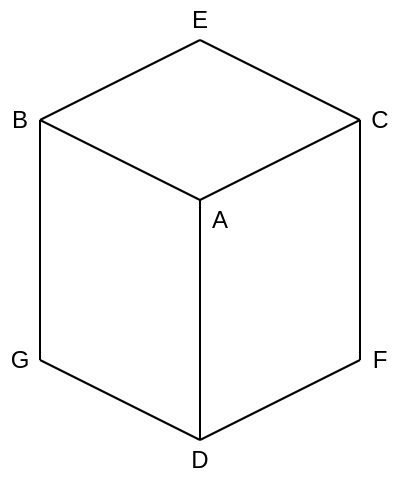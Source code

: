 <mxfile version="16.5.2" type="device"><diagram id="_c-jluAhfx_kgPv7KN8i" name="Page-1"><mxGraphModel dx="587" dy="516" grid="1" gridSize="10" guides="1" tooltips="1" connect="1" arrows="1" fold="1" page="1" pageScale="1" pageWidth="225" pageHeight="275" math="0" shadow="0"><root><mxCell id="0"/><mxCell id="1" parent="0"/><mxCell id="_P-QnC3Qy20Uhr5xZoNY-1" value="" style="endArrow=none;html=1;rounded=0;fontFamily=Helvetica;fontSize=12;" edge="1" parent="1"><mxGeometry width="50" height="50" relative="1" as="geometry"><mxPoint x="40" y="80" as="sourcePoint"/><mxPoint x="120" y="40" as="targetPoint"/></mxGeometry></mxCell><mxCell id="_P-QnC3Qy20Uhr5xZoNY-2" value="" style="endArrow=none;html=1;rounded=0;fontFamily=Helvetica;fontSize=12;" edge="1" parent="1"><mxGeometry width="50" height="50" relative="1" as="geometry"><mxPoint x="120" y="120" as="sourcePoint"/><mxPoint x="200" y="80" as="targetPoint"/></mxGeometry></mxCell><mxCell id="_P-QnC3Qy20Uhr5xZoNY-3" value="" style="endArrow=none;html=1;rounded=0;fontFamily=Helvetica;fontSize=12;" edge="1" parent="1"><mxGeometry width="50" height="50" relative="1" as="geometry"><mxPoint x="200" y="80" as="sourcePoint"/><mxPoint x="120" y="40" as="targetPoint"/></mxGeometry></mxCell><mxCell id="_P-QnC3Qy20Uhr5xZoNY-4" value="" style="endArrow=none;html=1;rounded=0;fontFamily=Helvetica;fontSize=12;" edge="1" parent="1"><mxGeometry width="50" height="50" relative="1" as="geometry"><mxPoint x="120" y="120" as="sourcePoint"/><mxPoint x="40" y="80" as="targetPoint"/></mxGeometry></mxCell><mxCell id="_P-QnC3Qy20Uhr5xZoNY-5" value="" style="endArrow=none;html=1;rounded=0;fontFamily=Helvetica;fontSize=12;" edge="1" parent="1"><mxGeometry width="50" height="50" relative="1" as="geometry"><mxPoint x="120" y="240" as="sourcePoint"/><mxPoint x="200" y="200" as="targetPoint"/></mxGeometry></mxCell><mxCell id="_P-QnC3Qy20Uhr5xZoNY-6" value="" style="endArrow=none;html=1;rounded=0;fontFamily=Helvetica;fontSize=12;" edge="1" parent="1"><mxGeometry width="50" height="50" relative="1" as="geometry"><mxPoint x="120" y="240" as="sourcePoint"/><mxPoint x="40" y="200" as="targetPoint"/></mxGeometry></mxCell><mxCell id="_P-QnC3Qy20Uhr5xZoNY-7" value="" style="endArrow=none;html=1;rounded=0;fontFamily=Helvetica;fontSize=12;" edge="1" parent="1"><mxGeometry width="50" height="50" relative="1" as="geometry"><mxPoint x="40" y="200" as="sourcePoint"/><mxPoint x="40" y="80" as="targetPoint"/></mxGeometry></mxCell><mxCell id="_P-QnC3Qy20Uhr5xZoNY-8" value="" style="endArrow=none;html=1;rounded=0;fontFamily=Helvetica;fontSize=12;" edge="1" parent="1"><mxGeometry width="50" height="50" relative="1" as="geometry"><mxPoint x="120" y="240" as="sourcePoint"/><mxPoint x="120" y="120" as="targetPoint"/></mxGeometry></mxCell><mxCell id="_P-QnC3Qy20Uhr5xZoNY-9" value="" style="endArrow=none;html=1;rounded=0;fontFamily=Helvetica;fontSize=12;" edge="1" parent="1"><mxGeometry width="50" height="50" relative="1" as="geometry"><mxPoint x="200" y="200" as="sourcePoint"/><mxPoint x="200" y="80" as="targetPoint"/></mxGeometry></mxCell><mxCell id="_P-QnC3Qy20Uhr5xZoNY-10" value="E" style="text;html=1;strokeColor=none;fillColor=none;align=center;verticalAlign=middle;whiteSpace=wrap;rounded=0;fontFamily=Helvetica;fontSize=12;" vertex="1" parent="1"><mxGeometry x="110" y="20" width="20" height="20" as="geometry"/></mxCell><mxCell id="_P-QnC3Qy20Uhr5xZoNY-11" value="B" style="text;html=1;strokeColor=none;fillColor=none;align=center;verticalAlign=middle;whiteSpace=wrap;rounded=0;fontFamily=Helvetica;fontSize=12;" vertex="1" parent="1"><mxGeometry x="20" y="70" width="20" height="20" as="geometry"/></mxCell><mxCell id="_P-QnC3Qy20Uhr5xZoNY-12" value="A" style="text;html=1;strokeColor=none;fillColor=none;align=center;verticalAlign=middle;whiteSpace=wrap;rounded=0;fontFamily=Helvetica;fontSize=12;" vertex="1" parent="1"><mxGeometry x="120" y="120" width="20" height="20" as="geometry"/></mxCell><mxCell id="_P-QnC3Qy20Uhr5xZoNY-13" value="G" style="text;html=1;strokeColor=none;fillColor=none;align=center;verticalAlign=middle;whiteSpace=wrap;rounded=0;fontFamily=Helvetica;fontSize=12;" vertex="1" parent="1"><mxGeometry x="20" y="190" width="20" height="20" as="geometry"/></mxCell><mxCell id="_P-QnC3Qy20Uhr5xZoNY-14" value="D" style="text;html=1;strokeColor=none;fillColor=none;align=center;verticalAlign=middle;whiteSpace=wrap;rounded=0;fontFamily=Helvetica;fontSize=12;" vertex="1" parent="1"><mxGeometry x="110" y="240" width="20" height="20" as="geometry"/></mxCell><mxCell id="_P-QnC3Qy20Uhr5xZoNY-15" value="C" style="text;html=1;strokeColor=none;fillColor=none;align=center;verticalAlign=middle;whiteSpace=wrap;rounded=0;fontFamily=Helvetica;fontSize=12;" vertex="1" parent="1"><mxGeometry x="200" y="70" width="20" height="20" as="geometry"/></mxCell><mxCell id="_P-QnC3Qy20Uhr5xZoNY-16" value="F" style="text;html=1;strokeColor=none;fillColor=none;align=center;verticalAlign=middle;whiteSpace=wrap;rounded=0;fontFamily=Helvetica;fontSize=12;" vertex="1" parent="1"><mxGeometry x="200" y="190" width="20" height="20" as="geometry"/></mxCell></root></mxGraphModel></diagram></mxfile>